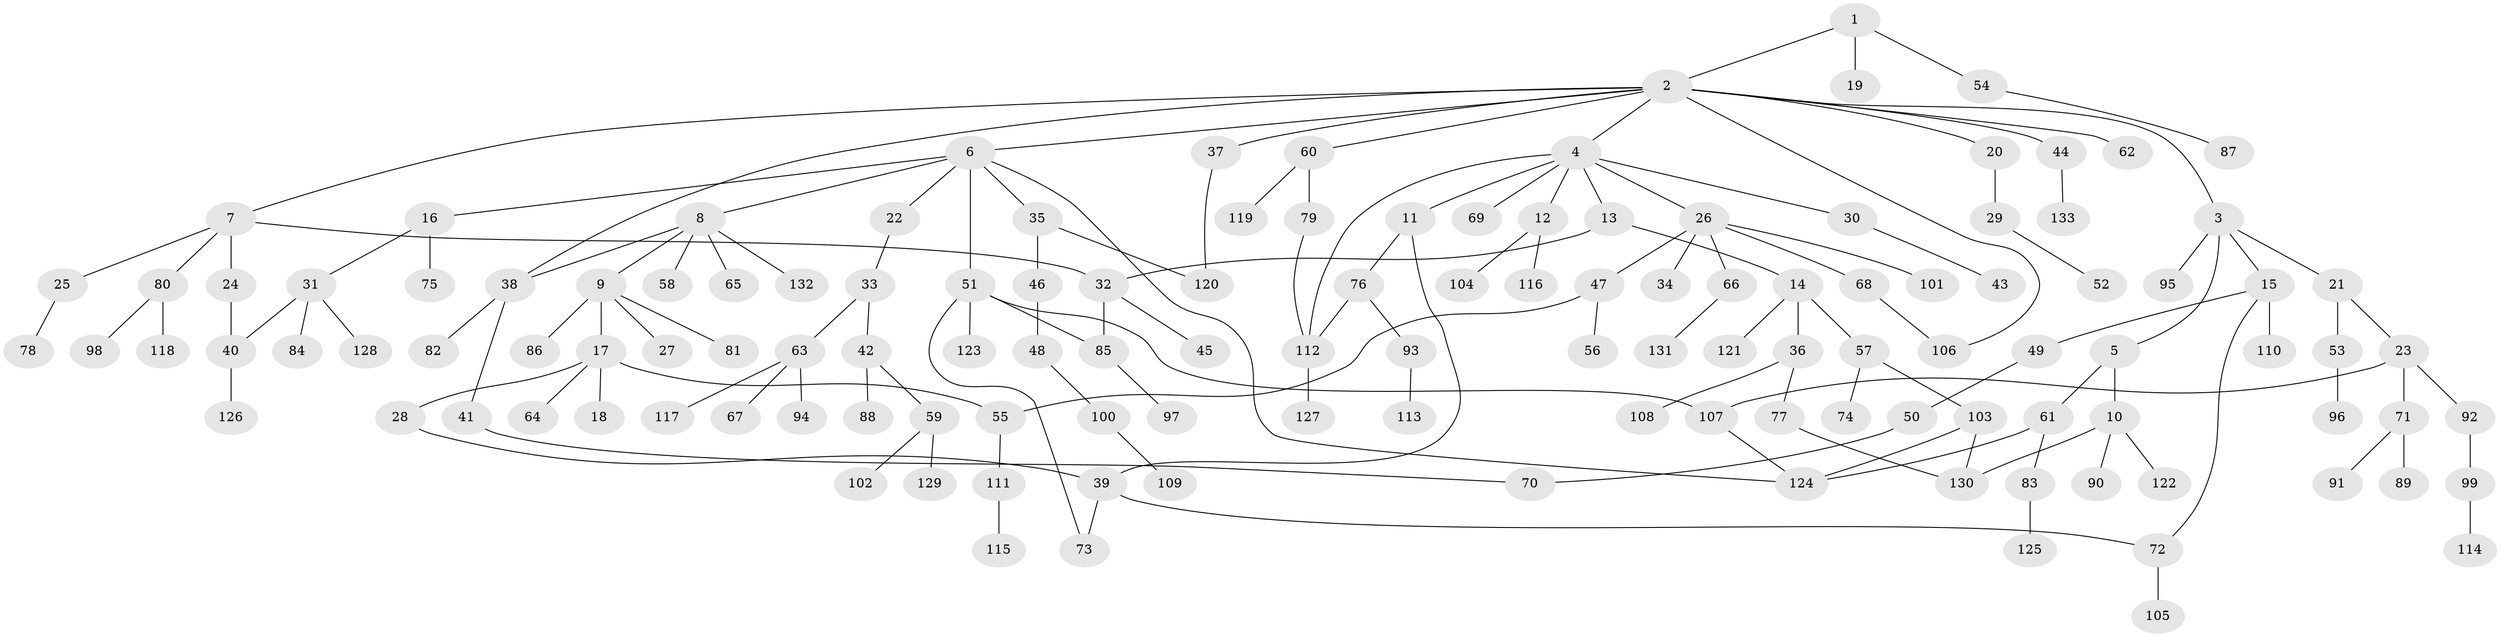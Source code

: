 // Generated by graph-tools (version 1.1) at 2025/10/02/27/25 16:10:53]
// undirected, 133 vertices, 151 edges
graph export_dot {
graph [start="1"]
  node [color=gray90,style=filled];
  1;
  2;
  3;
  4;
  5;
  6;
  7;
  8;
  9;
  10;
  11;
  12;
  13;
  14;
  15;
  16;
  17;
  18;
  19;
  20;
  21;
  22;
  23;
  24;
  25;
  26;
  27;
  28;
  29;
  30;
  31;
  32;
  33;
  34;
  35;
  36;
  37;
  38;
  39;
  40;
  41;
  42;
  43;
  44;
  45;
  46;
  47;
  48;
  49;
  50;
  51;
  52;
  53;
  54;
  55;
  56;
  57;
  58;
  59;
  60;
  61;
  62;
  63;
  64;
  65;
  66;
  67;
  68;
  69;
  70;
  71;
  72;
  73;
  74;
  75;
  76;
  77;
  78;
  79;
  80;
  81;
  82;
  83;
  84;
  85;
  86;
  87;
  88;
  89;
  90;
  91;
  92;
  93;
  94;
  95;
  96;
  97;
  98;
  99;
  100;
  101;
  102;
  103;
  104;
  105;
  106;
  107;
  108;
  109;
  110;
  111;
  112;
  113;
  114;
  115;
  116;
  117;
  118;
  119;
  120;
  121;
  122;
  123;
  124;
  125;
  126;
  127;
  128;
  129;
  130;
  131;
  132;
  133;
  1 -- 2;
  1 -- 19;
  1 -- 54;
  2 -- 3;
  2 -- 4;
  2 -- 6;
  2 -- 7;
  2 -- 20;
  2 -- 37;
  2 -- 38;
  2 -- 44;
  2 -- 60;
  2 -- 62;
  2 -- 106;
  3 -- 5;
  3 -- 15;
  3 -- 21;
  3 -- 95;
  4 -- 11;
  4 -- 12;
  4 -- 13;
  4 -- 26;
  4 -- 30;
  4 -- 69;
  4 -- 112;
  5 -- 10;
  5 -- 61;
  6 -- 8;
  6 -- 16;
  6 -- 22;
  6 -- 35;
  6 -- 51;
  6 -- 124;
  7 -- 24;
  7 -- 25;
  7 -- 80;
  7 -- 32;
  8 -- 9;
  8 -- 58;
  8 -- 65;
  8 -- 132;
  8 -- 38;
  9 -- 17;
  9 -- 27;
  9 -- 81;
  9 -- 86;
  10 -- 90;
  10 -- 122;
  10 -- 130;
  11 -- 39;
  11 -- 76;
  12 -- 104;
  12 -- 116;
  13 -- 14;
  13 -- 32;
  14 -- 36;
  14 -- 57;
  14 -- 121;
  15 -- 49;
  15 -- 110;
  15 -- 72;
  16 -- 31;
  16 -- 75;
  17 -- 18;
  17 -- 28;
  17 -- 64;
  17 -- 55;
  20 -- 29;
  21 -- 23;
  21 -- 53;
  22 -- 33;
  23 -- 71;
  23 -- 92;
  23 -- 107;
  24 -- 40;
  25 -- 78;
  26 -- 34;
  26 -- 47;
  26 -- 66;
  26 -- 68;
  26 -- 101;
  28 -- 39;
  29 -- 52;
  30 -- 43;
  31 -- 40;
  31 -- 84;
  31 -- 128;
  32 -- 45;
  32 -- 85;
  33 -- 42;
  33 -- 63;
  35 -- 46;
  35 -- 120;
  36 -- 77;
  36 -- 108;
  37 -- 120;
  38 -- 41;
  38 -- 82;
  39 -- 72;
  39 -- 73;
  40 -- 126;
  41 -- 70;
  42 -- 59;
  42 -- 88;
  44 -- 133;
  46 -- 48;
  47 -- 55;
  47 -- 56;
  48 -- 100;
  49 -- 50;
  50 -- 70;
  51 -- 73;
  51 -- 123;
  51 -- 107;
  51 -- 85;
  53 -- 96;
  54 -- 87;
  55 -- 111;
  57 -- 74;
  57 -- 103;
  59 -- 102;
  59 -- 129;
  60 -- 79;
  60 -- 119;
  61 -- 83;
  61 -- 124;
  63 -- 67;
  63 -- 94;
  63 -- 117;
  66 -- 131;
  68 -- 106;
  71 -- 89;
  71 -- 91;
  72 -- 105;
  76 -- 93;
  76 -- 112;
  77 -- 130;
  79 -- 112;
  80 -- 98;
  80 -- 118;
  83 -- 125;
  85 -- 97;
  92 -- 99;
  93 -- 113;
  99 -- 114;
  100 -- 109;
  103 -- 124;
  103 -- 130;
  107 -- 124;
  111 -- 115;
  112 -- 127;
}

